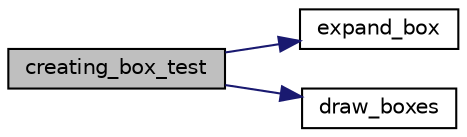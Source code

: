 digraph "creating_box_test"
{
  edge [fontname="Helvetica",fontsize="10",labelfontname="Helvetica",labelfontsize="10"];
  node [fontname="Helvetica",fontsize="10",shape=record];
  rankdir="LR";
  Node6 [label="creating_box_test",height=0.2,width=0.4,color="black", fillcolor="grey75", style="filled", fontcolor="black"];
  Node6 -> Node7 [color="midnightblue",fontsize="10",style="solid",fontname="Helvetica"];
  Node7 [label="expand_box",height=0.2,width=0.4,color="black", fillcolor="white", style="filled",URL="$_i_p__ledge__detect_8cpp.html#a0ed668df78c8f07b3ecb31ad25c5b9b6"];
  Node6 -> Node8 [color="midnightblue",fontsize="10",style="solid",fontname="Helvetica"];
  Node8 [label="draw_boxes",height=0.2,width=0.4,color="black", fillcolor="white", style="filled",URL="$_i_p__ledge__detect_8cpp.html#aeaddda5f0a379bec658a9c0169424762"];
}
